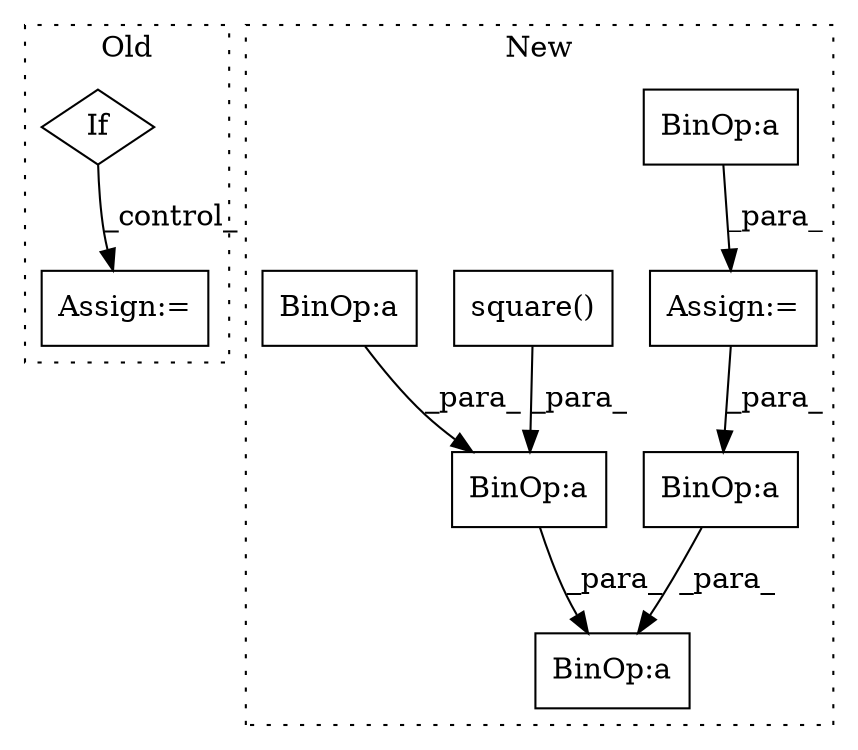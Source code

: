digraph G {
subgraph cluster0 {
1 [label="If" a="96" s="470" l="3" shape="diamond"];
3 [label="Assign:=" a="68" s="503" l="3" shape="box"];
label = "Old";
style="dotted";
}
subgraph cluster1 {
2 [label="square()" a="75" s="1281,1299" l="13,1" shape="box"];
4 [label="BinOp:a" a="82" s="1315" l="15" shape="box"];
5 [label="BinOp:a" a="82" s="1394" l="3" shape="box"];
6 [label="BinOp:a" a="82" s="1272" l="3" shape="box"];
7 [label="BinOp:a" a="82" s="1240" l="3" shape="box"];
8 [label="BinOp:a" a="82" s="1100" l="3" shape="box"];
9 [label="Assign:=" a="68" s="1228" l="3" shape="box"];
label = "New";
style="dotted";
}
1 -> 3 [label="_control_"];
2 -> 4 [label="_para_"];
4 -> 5 [label="_para_"];
6 -> 5 [label="_para_"];
7 -> 9 [label="_para_"];
8 -> 4 [label="_para_"];
9 -> 6 [label="_para_"];
}